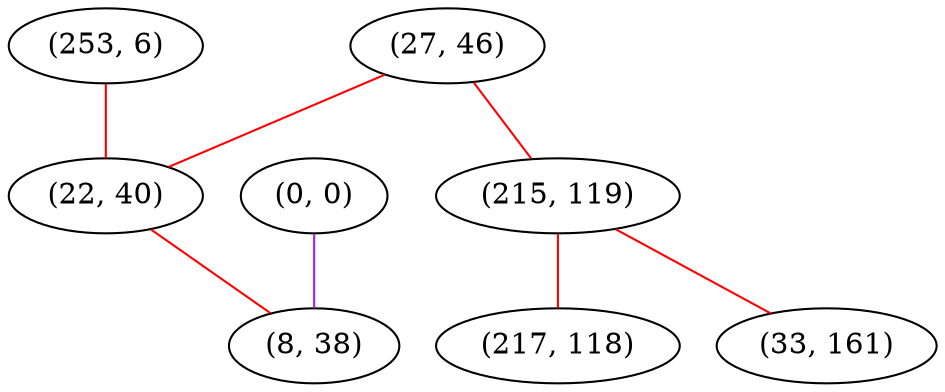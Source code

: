 graph "" {
"(253, 6)";
"(0, 0)";
"(27, 46)";
"(215, 119)";
"(22, 40)";
"(8, 38)";
"(217, 118)";
"(33, 161)";
"(253, 6)" -- "(22, 40)"  [color=red, key=0, weight=1];
"(0, 0)" -- "(8, 38)"  [color=purple, key=0, weight=4];
"(27, 46)" -- "(22, 40)"  [color=red, key=0, weight=1];
"(27, 46)" -- "(215, 119)"  [color=red, key=0, weight=1];
"(215, 119)" -- "(217, 118)"  [color=red, key=0, weight=1];
"(215, 119)" -- "(33, 161)"  [color=red, key=0, weight=1];
"(22, 40)" -- "(8, 38)"  [color=red, key=0, weight=1];
}
